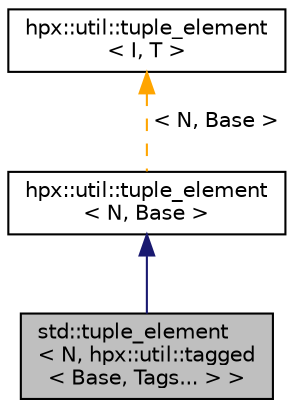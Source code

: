 digraph "std::tuple_element&lt; N, hpx::util::tagged&lt; Base, Tags... &gt; &gt;"
{
  edge [fontname="Helvetica",fontsize="10",labelfontname="Helvetica",labelfontsize="10"];
  node [fontname="Helvetica",fontsize="10",shape=record];
  Node0 [label="std::tuple_element\l\< N, hpx::util::tagged\l\< Base, Tags... \> \>",height=0.2,width=0.4,color="black", fillcolor="grey75", style="filled", fontcolor="black"];
  Node1 -> Node0 [dir="back",color="midnightblue",fontsize="10",style="solid",fontname="Helvetica"];
  Node1 [label="hpx::util::tuple_element\l\< N, Base \>",height=0.2,width=0.4,color="black", fillcolor="white", style="filled",URL="$d7/daf/structhpx_1_1util_1_1tuple__element.html"];
  Node2 -> Node1 [dir="back",color="orange",fontsize="10",style="dashed",label=" \< N, Base \>" ,fontname="Helvetica"];
  Node2 [label="hpx::util::tuple_element\l\< I, T \>",height=0.2,width=0.4,color="black", fillcolor="white", style="filled",URL="$d7/daf/structhpx_1_1util_1_1tuple__element.html"];
}
